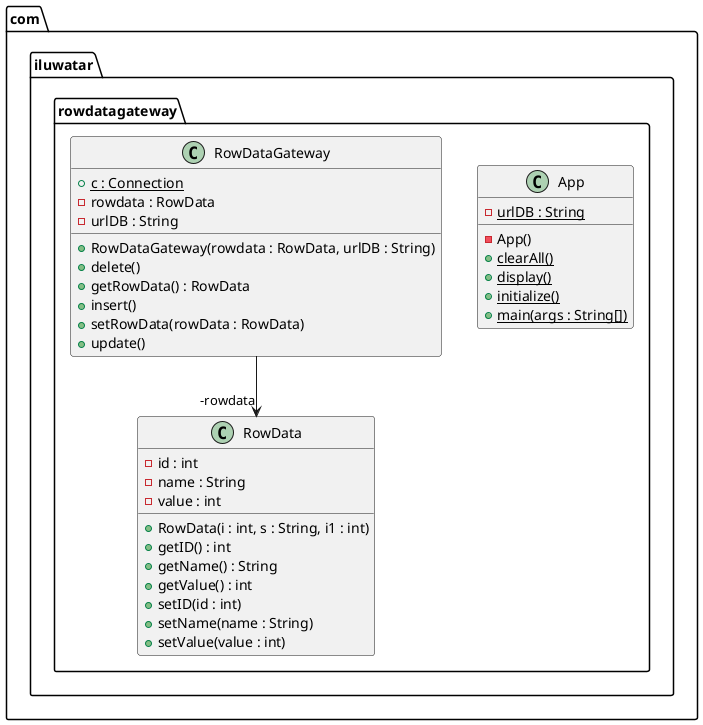 @startuml
package com.iluwatar.rowdatagateway {
  class App {
    - urlDB : String {static}
    - App()
    + clearAll() {static}
    + display() {static}
    + initialize() {static}
    + main(args : String[]) {static}
  }
  class RowData {
    - id : int
    - name : String
    - value : int
    + RowData(i : int, s : String, i1 : int)
    + getID() : int
    + getName() : String
    + getValue() : int
    + setID(id : int)
    + setName(name : String)
    + setValue(value : int)
  }
  class RowDataGateway {
    + c : Connection {static}
    - rowdata : RowData
    - urlDB : String
    + RowDataGateway(rowdata : RowData, urlDB : String)
    + delete()
    + getRowData() : RowData
    + insert()
    + setRowData(rowData : RowData)
    + update()
  }
}
RowDataGateway -->  "-rowdata" RowData
@enduml